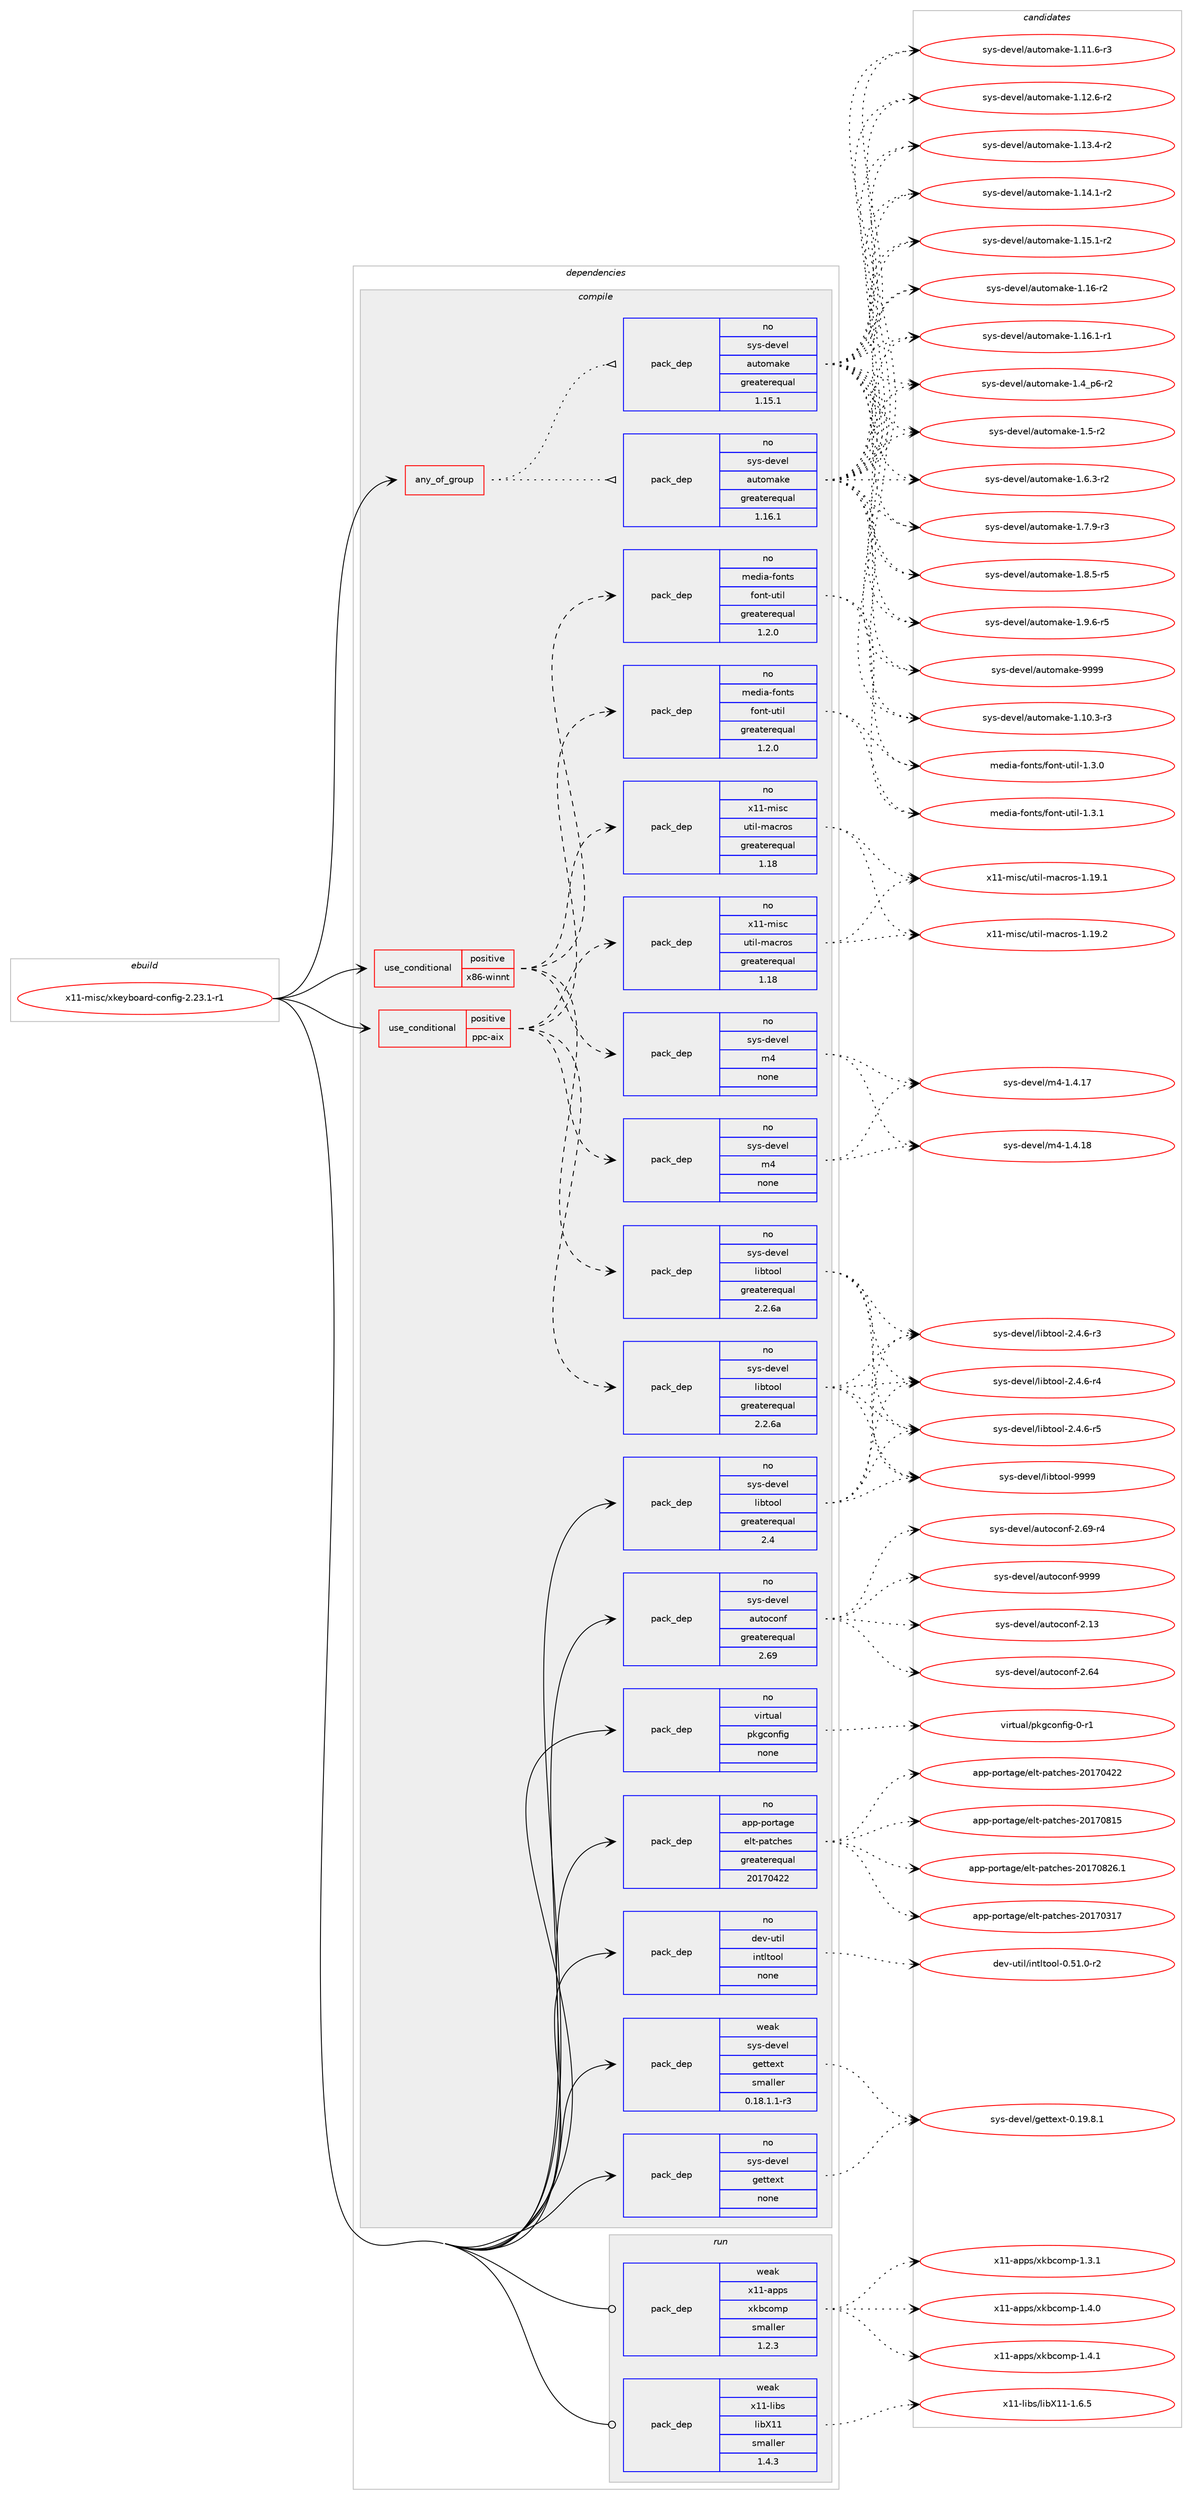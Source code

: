digraph prolog {

# *************
# Graph options
# *************

newrank=true;
concentrate=true;
compound=true;
graph [rankdir=LR,fontname=Helvetica,fontsize=10,ranksep=1.5];#, ranksep=2.5, nodesep=0.2];
edge  [arrowhead=vee];
node  [fontname=Helvetica,fontsize=10];

# **********
# The ebuild
# **********

subgraph cluster_leftcol {
color=gray;
rank=same;
label=<<i>ebuild</i>>;
id [label="x11-misc/xkeyboard-config-2.23.1-r1", color=red, width=4, href="../x11-misc/xkeyboard-config-2.23.1-r1.svg"];
}

# ****************
# The dependencies
# ****************

subgraph cluster_midcol {
color=gray;
label=<<i>dependencies</i>>;
subgraph cluster_compile {
fillcolor="#eeeeee";
style=filled;
label=<<i>compile</i>>;
subgraph any51 {
dependency6278 [label=<<TABLE BORDER="0" CELLBORDER="1" CELLSPACING="0" CELLPADDING="4"><TR><TD CELLPADDING="10">any_of_group</TD></TR></TABLE>>, shape=none, color=red];subgraph pack5990 {
dependency6279 [label=<<TABLE BORDER="0" CELLBORDER="1" CELLSPACING="0" CELLPADDING="4" WIDTH="220"><TR><TD ROWSPAN="6" CELLPADDING="30">pack_dep</TD></TR><TR><TD WIDTH="110">no</TD></TR><TR><TD>sys-devel</TD></TR><TR><TD>automake</TD></TR><TR><TD>greaterequal</TD></TR><TR><TD>1.16.1</TD></TR></TABLE>>, shape=none, color=blue];
}
dependency6278:e -> dependency6279:w [weight=20,style="dotted",arrowhead="oinv"];
subgraph pack5991 {
dependency6280 [label=<<TABLE BORDER="0" CELLBORDER="1" CELLSPACING="0" CELLPADDING="4" WIDTH="220"><TR><TD ROWSPAN="6" CELLPADDING="30">pack_dep</TD></TR><TR><TD WIDTH="110">no</TD></TR><TR><TD>sys-devel</TD></TR><TR><TD>automake</TD></TR><TR><TD>greaterequal</TD></TR><TR><TD>1.15.1</TD></TR></TABLE>>, shape=none, color=blue];
}
dependency6278:e -> dependency6280:w [weight=20,style="dotted",arrowhead="oinv"];
}
id:e -> dependency6278:w [weight=20,style="solid",arrowhead="vee"];
subgraph cond233 {
dependency6281 [label=<<TABLE BORDER="0" CELLBORDER="1" CELLSPACING="0" CELLPADDING="4"><TR><TD ROWSPAN="3" CELLPADDING="10">use_conditional</TD></TR><TR><TD>positive</TD></TR><TR><TD>ppc-aix</TD></TR></TABLE>>, shape=none, color=red];
subgraph pack5992 {
dependency6282 [label=<<TABLE BORDER="0" CELLBORDER="1" CELLSPACING="0" CELLPADDING="4" WIDTH="220"><TR><TD ROWSPAN="6" CELLPADDING="30">pack_dep</TD></TR><TR><TD WIDTH="110">no</TD></TR><TR><TD>sys-devel</TD></TR><TR><TD>libtool</TD></TR><TR><TD>greaterequal</TD></TR><TR><TD>2.2.6a</TD></TR></TABLE>>, shape=none, color=blue];
}
dependency6281:e -> dependency6282:w [weight=20,style="dashed",arrowhead="vee"];
subgraph pack5993 {
dependency6283 [label=<<TABLE BORDER="0" CELLBORDER="1" CELLSPACING="0" CELLPADDING="4" WIDTH="220"><TR><TD ROWSPAN="6" CELLPADDING="30">pack_dep</TD></TR><TR><TD WIDTH="110">no</TD></TR><TR><TD>sys-devel</TD></TR><TR><TD>m4</TD></TR><TR><TD>none</TD></TR><TR><TD></TD></TR></TABLE>>, shape=none, color=blue];
}
dependency6281:e -> dependency6283:w [weight=20,style="dashed",arrowhead="vee"];
subgraph pack5994 {
dependency6284 [label=<<TABLE BORDER="0" CELLBORDER="1" CELLSPACING="0" CELLPADDING="4" WIDTH="220"><TR><TD ROWSPAN="6" CELLPADDING="30">pack_dep</TD></TR><TR><TD WIDTH="110">no</TD></TR><TR><TD>x11-misc</TD></TR><TR><TD>util-macros</TD></TR><TR><TD>greaterequal</TD></TR><TR><TD>1.18</TD></TR></TABLE>>, shape=none, color=blue];
}
dependency6281:e -> dependency6284:w [weight=20,style="dashed",arrowhead="vee"];
subgraph pack5995 {
dependency6285 [label=<<TABLE BORDER="0" CELLBORDER="1" CELLSPACING="0" CELLPADDING="4" WIDTH="220"><TR><TD ROWSPAN="6" CELLPADDING="30">pack_dep</TD></TR><TR><TD WIDTH="110">no</TD></TR><TR><TD>media-fonts</TD></TR><TR><TD>font-util</TD></TR><TR><TD>greaterequal</TD></TR><TR><TD>1.2.0</TD></TR></TABLE>>, shape=none, color=blue];
}
dependency6281:e -> dependency6285:w [weight=20,style="dashed",arrowhead="vee"];
}
id:e -> dependency6281:w [weight=20,style="solid",arrowhead="vee"];
subgraph cond234 {
dependency6286 [label=<<TABLE BORDER="0" CELLBORDER="1" CELLSPACING="0" CELLPADDING="4"><TR><TD ROWSPAN="3" CELLPADDING="10">use_conditional</TD></TR><TR><TD>positive</TD></TR><TR><TD>x86-winnt</TD></TR></TABLE>>, shape=none, color=red];
subgraph pack5996 {
dependency6287 [label=<<TABLE BORDER="0" CELLBORDER="1" CELLSPACING="0" CELLPADDING="4" WIDTH="220"><TR><TD ROWSPAN="6" CELLPADDING="30">pack_dep</TD></TR><TR><TD WIDTH="110">no</TD></TR><TR><TD>sys-devel</TD></TR><TR><TD>libtool</TD></TR><TR><TD>greaterequal</TD></TR><TR><TD>2.2.6a</TD></TR></TABLE>>, shape=none, color=blue];
}
dependency6286:e -> dependency6287:w [weight=20,style="dashed",arrowhead="vee"];
subgraph pack5997 {
dependency6288 [label=<<TABLE BORDER="0" CELLBORDER="1" CELLSPACING="0" CELLPADDING="4" WIDTH="220"><TR><TD ROWSPAN="6" CELLPADDING="30">pack_dep</TD></TR><TR><TD WIDTH="110">no</TD></TR><TR><TD>sys-devel</TD></TR><TR><TD>m4</TD></TR><TR><TD>none</TD></TR><TR><TD></TD></TR></TABLE>>, shape=none, color=blue];
}
dependency6286:e -> dependency6288:w [weight=20,style="dashed",arrowhead="vee"];
subgraph pack5998 {
dependency6289 [label=<<TABLE BORDER="0" CELLBORDER="1" CELLSPACING="0" CELLPADDING="4" WIDTH="220"><TR><TD ROWSPAN="6" CELLPADDING="30">pack_dep</TD></TR><TR><TD WIDTH="110">no</TD></TR><TR><TD>x11-misc</TD></TR><TR><TD>util-macros</TD></TR><TR><TD>greaterequal</TD></TR><TR><TD>1.18</TD></TR></TABLE>>, shape=none, color=blue];
}
dependency6286:e -> dependency6289:w [weight=20,style="dashed",arrowhead="vee"];
subgraph pack5999 {
dependency6290 [label=<<TABLE BORDER="0" CELLBORDER="1" CELLSPACING="0" CELLPADDING="4" WIDTH="220"><TR><TD ROWSPAN="6" CELLPADDING="30">pack_dep</TD></TR><TR><TD WIDTH="110">no</TD></TR><TR><TD>media-fonts</TD></TR><TR><TD>font-util</TD></TR><TR><TD>greaterequal</TD></TR><TR><TD>1.2.0</TD></TR></TABLE>>, shape=none, color=blue];
}
dependency6286:e -> dependency6290:w [weight=20,style="dashed",arrowhead="vee"];
}
id:e -> dependency6286:w [weight=20,style="solid",arrowhead="vee"];
subgraph pack6000 {
dependency6291 [label=<<TABLE BORDER="0" CELLBORDER="1" CELLSPACING="0" CELLPADDING="4" WIDTH="220"><TR><TD ROWSPAN="6" CELLPADDING="30">pack_dep</TD></TR><TR><TD WIDTH="110">no</TD></TR><TR><TD>app-portage</TD></TR><TR><TD>elt-patches</TD></TR><TR><TD>greaterequal</TD></TR><TR><TD>20170422</TD></TR></TABLE>>, shape=none, color=blue];
}
id:e -> dependency6291:w [weight=20,style="solid",arrowhead="vee"];
subgraph pack6001 {
dependency6292 [label=<<TABLE BORDER="0" CELLBORDER="1" CELLSPACING="0" CELLPADDING="4" WIDTH="220"><TR><TD ROWSPAN="6" CELLPADDING="30">pack_dep</TD></TR><TR><TD WIDTH="110">no</TD></TR><TR><TD>dev-util</TD></TR><TR><TD>intltool</TD></TR><TR><TD>none</TD></TR><TR><TD></TD></TR></TABLE>>, shape=none, color=blue];
}
id:e -> dependency6292:w [weight=20,style="solid",arrowhead="vee"];
subgraph pack6002 {
dependency6293 [label=<<TABLE BORDER="0" CELLBORDER="1" CELLSPACING="0" CELLPADDING="4" WIDTH="220"><TR><TD ROWSPAN="6" CELLPADDING="30">pack_dep</TD></TR><TR><TD WIDTH="110">no</TD></TR><TR><TD>sys-devel</TD></TR><TR><TD>autoconf</TD></TR><TR><TD>greaterequal</TD></TR><TR><TD>2.69</TD></TR></TABLE>>, shape=none, color=blue];
}
id:e -> dependency6293:w [weight=20,style="solid",arrowhead="vee"];
subgraph pack6003 {
dependency6294 [label=<<TABLE BORDER="0" CELLBORDER="1" CELLSPACING="0" CELLPADDING="4" WIDTH="220"><TR><TD ROWSPAN="6" CELLPADDING="30">pack_dep</TD></TR><TR><TD WIDTH="110">no</TD></TR><TR><TD>sys-devel</TD></TR><TR><TD>gettext</TD></TR><TR><TD>none</TD></TR><TR><TD></TD></TR></TABLE>>, shape=none, color=blue];
}
id:e -> dependency6294:w [weight=20,style="solid",arrowhead="vee"];
subgraph pack6004 {
dependency6295 [label=<<TABLE BORDER="0" CELLBORDER="1" CELLSPACING="0" CELLPADDING="4" WIDTH="220"><TR><TD ROWSPAN="6" CELLPADDING="30">pack_dep</TD></TR><TR><TD WIDTH="110">no</TD></TR><TR><TD>sys-devel</TD></TR><TR><TD>libtool</TD></TR><TR><TD>greaterequal</TD></TR><TR><TD>2.4</TD></TR></TABLE>>, shape=none, color=blue];
}
id:e -> dependency6295:w [weight=20,style="solid",arrowhead="vee"];
subgraph pack6005 {
dependency6296 [label=<<TABLE BORDER="0" CELLBORDER="1" CELLSPACING="0" CELLPADDING="4" WIDTH="220"><TR><TD ROWSPAN="6" CELLPADDING="30">pack_dep</TD></TR><TR><TD WIDTH="110">no</TD></TR><TR><TD>virtual</TD></TR><TR><TD>pkgconfig</TD></TR><TR><TD>none</TD></TR><TR><TD></TD></TR></TABLE>>, shape=none, color=blue];
}
id:e -> dependency6296:w [weight=20,style="solid",arrowhead="vee"];
subgraph pack6006 {
dependency6297 [label=<<TABLE BORDER="0" CELLBORDER="1" CELLSPACING="0" CELLPADDING="4" WIDTH="220"><TR><TD ROWSPAN="6" CELLPADDING="30">pack_dep</TD></TR><TR><TD WIDTH="110">weak</TD></TR><TR><TD>sys-devel</TD></TR><TR><TD>gettext</TD></TR><TR><TD>smaller</TD></TR><TR><TD>0.18.1.1-r3</TD></TR></TABLE>>, shape=none, color=blue];
}
id:e -> dependency6297:w [weight=20,style="solid",arrowhead="vee"];
}
subgraph cluster_compileandrun {
fillcolor="#eeeeee";
style=filled;
label=<<i>compile and run</i>>;
}
subgraph cluster_run {
fillcolor="#eeeeee";
style=filled;
label=<<i>run</i>>;
subgraph pack6007 {
dependency6298 [label=<<TABLE BORDER="0" CELLBORDER="1" CELLSPACING="0" CELLPADDING="4" WIDTH="220"><TR><TD ROWSPAN="6" CELLPADDING="30">pack_dep</TD></TR><TR><TD WIDTH="110">weak</TD></TR><TR><TD>x11-apps</TD></TR><TR><TD>xkbcomp</TD></TR><TR><TD>smaller</TD></TR><TR><TD>1.2.3</TD></TR></TABLE>>, shape=none, color=blue];
}
id:e -> dependency6298:w [weight=20,style="solid",arrowhead="odot"];
subgraph pack6008 {
dependency6299 [label=<<TABLE BORDER="0" CELLBORDER="1" CELLSPACING="0" CELLPADDING="4" WIDTH="220"><TR><TD ROWSPAN="6" CELLPADDING="30">pack_dep</TD></TR><TR><TD WIDTH="110">weak</TD></TR><TR><TD>x11-libs</TD></TR><TR><TD>libX11</TD></TR><TR><TD>smaller</TD></TR><TR><TD>1.4.3</TD></TR></TABLE>>, shape=none, color=blue];
}
id:e -> dependency6299:w [weight=20,style="solid",arrowhead="odot"];
}
}

# **************
# The candidates
# **************

subgraph cluster_choices {
rank=same;
color=gray;
label=<<i>candidates</i>>;

subgraph choice5990 {
color=black;
nodesep=1;
choice11512111545100101118101108479711711611110997107101454946494846514511451 [label="sys-devel/automake-1.10.3-r3", color=red, width=4,href="../sys-devel/automake-1.10.3-r3.svg"];
choice11512111545100101118101108479711711611110997107101454946494946544511451 [label="sys-devel/automake-1.11.6-r3", color=red, width=4,href="../sys-devel/automake-1.11.6-r3.svg"];
choice11512111545100101118101108479711711611110997107101454946495046544511450 [label="sys-devel/automake-1.12.6-r2", color=red, width=4,href="../sys-devel/automake-1.12.6-r2.svg"];
choice11512111545100101118101108479711711611110997107101454946495146524511450 [label="sys-devel/automake-1.13.4-r2", color=red, width=4,href="../sys-devel/automake-1.13.4-r2.svg"];
choice11512111545100101118101108479711711611110997107101454946495246494511450 [label="sys-devel/automake-1.14.1-r2", color=red, width=4,href="../sys-devel/automake-1.14.1-r2.svg"];
choice11512111545100101118101108479711711611110997107101454946495346494511450 [label="sys-devel/automake-1.15.1-r2", color=red, width=4,href="../sys-devel/automake-1.15.1-r2.svg"];
choice1151211154510010111810110847971171161111099710710145494649544511450 [label="sys-devel/automake-1.16-r2", color=red, width=4,href="../sys-devel/automake-1.16-r2.svg"];
choice11512111545100101118101108479711711611110997107101454946495446494511449 [label="sys-devel/automake-1.16.1-r1", color=red, width=4,href="../sys-devel/automake-1.16.1-r1.svg"];
choice115121115451001011181011084797117116111109971071014549465295112544511450 [label="sys-devel/automake-1.4_p6-r2", color=red, width=4,href="../sys-devel/automake-1.4_p6-r2.svg"];
choice11512111545100101118101108479711711611110997107101454946534511450 [label="sys-devel/automake-1.5-r2", color=red, width=4,href="../sys-devel/automake-1.5-r2.svg"];
choice115121115451001011181011084797117116111109971071014549465446514511450 [label="sys-devel/automake-1.6.3-r2", color=red, width=4,href="../sys-devel/automake-1.6.3-r2.svg"];
choice115121115451001011181011084797117116111109971071014549465546574511451 [label="sys-devel/automake-1.7.9-r3", color=red, width=4,href="../sys-devel/automake-1.7.9-r3.svg"];
choice115121115451001011181011084797117116111109971071014549465646534511453 [label="sys-devel/automake-1.8.5-r5", color=red, width=4,href="../sys-devel/automake-1.8.5-r5.svg"];
choice115121115451001011181011084797117116111109971071014549465746544511453 [label="sys-devel/automake-1.9.6-r5", color=red, width=4,href="../sys-devel/automake-1.9.6-r5.svg"];
choice115121115451001011181011084797117116111109971071014557575757 [label="sys-devel/automake-9999", color=red, width=4,href="../sys-devel/automake-9999.svg"];
dependency6279:e -> choice11512111545100101118101108479711711611110997107101454946494846514511451:w [style=dotted,weight="100"];
dependency6279:e -> choice11512111545100101118101108479711711611110997107101454946494946544511451:w [style=dotted,weight="100"];
dependency6279:e -> choice11512111545100101118101108479711711611110997107101454946495046544511450:w [style=dotted,weight="100"];
dependency6279:e -> choice11512111545100101118101108479711711611110997107101454946495146524511450:w [style=dotted,weight="100"];
dependency6279:e -> choice11512111545100101118101108479711711611110997107101454946495246494511450:w [style=dotted,weight="100"];
dependency6279:e -> choice11512111545100101118101108479711711611110997107101454946495346494511450:w [style=dotted,weight="100"];
dependency6279:e -> choice1151211154510010111810110847971171161111099710710145494649544511450:w [style=dotted,weight="100"];
dependency6279:e -> choice11512111545100101118101108479711711611110997107101454946495446494511449:w [style=dotted,weight="100"];
dependency6279:e -> choice115121115451001011181011084797117116111109971071014549465295112544511450:w [style=dotted,weight="100"];
dependency6279:e -> choice11512111545100101118101108479711711611110997107101454946534511450:w [style=dotted,weight="100"];
dependency6279:e -> choice115121115451001011181011084797117116111109971071014549465446514511450:w [style=dotted,weight="100"];
dependency6279:e -> choice115121115451001011181011084797117116111109971071014549465546574511451:w [style=dotted,weight="100"];
dependency6279:e -> choice115121115451001011181011084797117116111109971071014549465646534511453:w [style=dotted,weight="100"];
dependency6279:e -> choice115121115451001011181011084797117116111109971071014549465746544511453:w [style=dotted,weight="100"];
dependency6279:e -> choice115121115451001011181011084797117116111109971071014557575757:w [style=dotted,weight="100"];
}
subgraph choice5991 {
color=black;
nodesep=1;
choice11512111545100101118101108479711711611110997107101454946494846514511451 [label="sys-devel/automake-1.10.3-r3", color=red, width=4,href="../sys-devel/automake-1.10.3-r3.svg"];
choice11512111545100101118101108479711711611110997107101454946494946544511451 [label="sys-devel/automake-1.11.6-r3", color=red, width=4,href="../sys-devel/automake-1.11.6-r3.svg"];
choice11512111545100101118101108479711711611110997107101454946495046544511450 [label="sys-devel/automake-1.12.6-r2", color=red, width=4,href="../sys-devel/automake-1.12.6-r2.svg"];
choice11512111545100101118101108479711711611110997107101454946495146524511450 [label="sys-devel/automake-1.13.4-r2", color=red, width=4,href="../sys-devel/automake-1.13.4-r2.svg"];
choice11512111545100101118101108479711711611110997107101454946495246494511450 [label="sys-devel/automake-1.14.1-r2", color=red, width=4,href="../sys-devel/automake-1.14.1-r2.svg"];
choice11512111545100101118101108479711711611110997107101454946495346494511450 [label="sys-devel/automake-1.15.1-r2", color=red, width=4,href="../sys-devel/automake-1.15.1-r2.svg"];
choice1151211154510010111810110847971171161111099710710145494649544511450 [label="sys-devel/automake-1.16-r2", color=red, width=4,href="../sys-devel/automake-1.16-r2.svg"];
choice11512111545100101118101108479711711611110997107101454946495446494511449 [label="sys-devel/automake-1.16.1-r1", color=red, width=4,href="../sys-devel/automake-1.16.1-r1.svg"];
choice115121115451001011181011084797117116111109971071014549465295112544511450 [label="sys-devel/automake-1.4_p6-r2", color=red, width=4,href="../sys-devel/automake-1.4_p6-r2.svg"];
choice11512111545100101118101108479711711611110997107101454946534511450 [label="sys-devel/automake-1.5-r2", color=red, width=4,href="../sys-devel/automake-1.5-r2.svg"];
choice115121115451001011181011084797117116111109971071014549465446514511450 [label="sys-devel/automake-1.6.3-r2", color=red, width=4,href="../sys-devel/automake-1.6.3-r2.svg"];
choice115121115451001011181011084797117116111109971071014549465546574511451 [label="sys-devel/automake-1.7.9-r3", color=red, width=4,href="../sys-devel/automake-1.7.9-r3.svg"];
choice115121115451001011181011084797117116111109971071014549465646534511453 [label="sys-devel/automake-1.8.5-r5", color=red, width=4,href="../sys-devel/automake-1.8.5-r5.svg"];
choice115121115451001011181011084797117116111109971071014549465746544511453 [label="sys-devel/automake-1.9.6-r5", color=red, width=4,href="../sys-devel/automake-1.9.6-r5.svg"];
choice115121115451001011181011084797117116111109971071014557575757 [label="sys-devel/automake-9999", color=red, width=4,href="../sys-devel/automake-9999.svg"];
dependency6280:e -> choice11512111545100101118101108479711711611110997107101454946494846514511451:w [style=dotted,weight="100"];
dependency6280:e -> choice11512111545100101118101108479711711611110997107101454946494946544511451:w [style=dotted,weight="100"];
dependency6280:e -> choice11512111545100101118101108479711711611110997107101454946495046544511450:w [style=dotted,weight="100"];
dependency6280:e -> choice11512111545100101118101108479711711611110997107101454946495146524511450:w [style=dotted,weight="100"];
dependency6280:e -> choice11512111545100101118101108479711711611110997107101454946495246494511450:w [style=dotted,weight="100"];
dependency6280:e -> choice11512111545100101118101108479711711611110997107101454946495346494511450:w [style=dotted,weight="100"];
dependency6280:e -> choice1151211154510010111810110847971171161111099710710145494649544511450:w [style=dotted,weight="100"];
dependency6280:e -> choice11512111545100101118101108479711711611110997107101454946495446494511449:w [style=dotted,weight="100"];
dependency6280:e -> choice115121115451001011181011084797117116111109971071014549465295112544511450:w [style=dotted,weight="100"];
dependency6280:e -> choice11512111545100101118101108479711711611110997107101454946534511450:w [style=dotted,weight="100"];
dependency6280:e -> choice115121115451001011181011084797117116111109971071014549465446514511450:w [style=dotted,weight="100"];
dependency6280:e -> choice115121115451001011181011084797117116111109971071014549465546574511451:w [style=dotted,weight="100"];
dependency6280:e -> choice115121115451001011181011084797117116111109971071014549465646534511453:w [style=dotted,weight="100"];
dependency6280:e -> choice115121115451001011181011084797117116111109971071014549465746544511453:w [style=dotted,weight="100"];
dependency6280:e -> choice115121115451001011181011084797117116111109971071014557575757:w [style=dotted,weight="100"];
}
subgraph choice5992 {
color=black;
nodesep=1;
choice1151211154510010111810110847108105981161111111084550465246544511451 [label="sys-devel/libtool-2.4.6-r3", color=red, width=4,href="../sys-devel/libtool-2.4.6-r3.svg"];
choice1151211154510010111810110847108105981161111111084550465246544511452 [label="sys-devel/libtool-2.4.6-r4", color=red, width=4,href="../sys-devel/libtool-2.4.6-r4.svg"];
choice1151211154510010111810110847108105981161111111084550465246544511453 [label="sys-devel/libtool-2.4.6-r5", color=red, width=4,href="../sys-devel/libtool-2.4.6-r5.svg"];
choice1151211154510010111810110847108105981161111111084557575757 [label="sys-devel/libtool-9999", color=red, width=4,href="../sys-devel/libtool-9999.svg"];
dependency6282:e -> choice1151211154510010111810110847108105981161111111084550465246544511451:w [style=dotted,weight="100"];
dependency6282:e -> choice1151211154510010111810110847108105981161111111084550465246544511452:w [style=dotted,weight="100"];
dependency6282:e -> choice1151211154510010111810110847108105981161111111084550465246544511453:w [style=dotted,weight="100"];
dependency6282:e -> choice1151211154510010111810110847108105981161111111084557575757:w [style=dotted,weight="100"];
}
subgraph choice5993 {
color=black;
nodesep=1;
choice11512111545100101118101108471095245494652464955 [label="sys-devel/m4-1.4.17", color=red, width=4,href="../sys-devel/m4-1.4.17.svg"];
choice11512111545100101118101108471095245494652464956 [label="sys-devel/m4-1.4.18", color=red, width=4,href="../sys-devel/m4-1.4.18.svg"];
dependency6283:e -> choice11512111545100101118101108471095245494652464955:w [style=dotted,weight="100"];
dependency6283:e -> choice11512111545100101118101108471095245494652464956:w [style=dotted,weight="100"];
}
subgraph choice5994 {
color=black;
nodesep=1;
choice120494945109105115994711711610510845109979911411111545494649574649 [label="x11-misc/util-macros-1.19.1", color=red, width=4,href="../x11-misc/util-macros-1.19.1.svg"];
choice120494945109105115994711711610510845109979911411111545494649574650 [label="x11-misc/util-macros-1.19.2", color=red, width=4,href="../x11-misc/util-macros-1.19.2.svg"];
dependency6284:e -> choice120494945109105115994711711610510845109979911411111545494649574649:w [style=dotted,weight="100"];
dependency6284:e -> choice120494945109105115994711711610510845109979911411111545494649574650:w [style=dotted,weight="100"];
}
subgraph choice5995 {
color=black;
nodesep=1;
choice10910110010597451021111101161154710211111011645117116105108454946514648 [label="media-fonts/font-util-1.3.0", color=red, width=4,href="../media-fonts/font-util-1.3.0.svg"];
choice10910110010597451021111101161154710211111011645117116105108454946514649 [label="media-fonts/font-util-1.3.1", color=red, width=4,href="../media-fonts/font-util-1.3.1.svg"];
dependency6285:e -> choice10910110010597451021111101161154710211111011645117116105108454946514648:w [style=dotted,weight="100"];
dependency6285:e -> choice10910110010597451021111101161154710211111011645117116105108454946514649:w [style=dotted,weight="100"];
}
subgraph choice5996 {
color=black;
nodesep=1;
choice1151211154510010111810110847108105981161111111084550465246544511451 [label="sys-devel/libtool-2.4.6-r3", color=red, width=4,href="../sys-devel/libtool-2.4.6-r3.svg"];
choice1151211154510010111810110847108105981161111111084550465246544511452 [label="sys-devel/libtool-2.4.6-r4", color=red, width=4,href="../sys-devel/libtool-2.4.6-r4.svg"];
choice1151211154510010111810110847108105981161111111084550465246544511453 [label="sys-devel/libtool-2.4.6-r5", color=red, width=4,href="../sys-devel/libtool-2.4.6-r5.svg"];
choice1151211154510010111810110847108105981161111111084557575757 [label="sys-devel/libtool-9999", color=red, width=4,href="../sys-devel/libtool-9999.svg"];
dependency6287:e -> choice1151211154510010111810110847108105981161111111084550465246544511451:w [style=dotted,weight="100"];
dependency6287:e -> choice1151211154510010111810110847108105981161111111084550465246544511452:w [style=dotted,weight="100"];
dependency6287:e -> choice1151211154510010111810110847108105981161111111084550465246544511453:w [style=dotted,weight="100"];
dependency6287:e -> choice1151211154510010111810110847108105981161111111084557575757:w [style=dotted,weight="100"];
}
subgraph choice5997 {
color=black;
nodesep=1;
choice11512111545100101118101108471095245494652464955 [label="sys-devel/m4-1.4.17", color=red, width=4,href="../sys-devel/m4-1.4.17.svg"];
choice11512111545100101118101108471095245494652464956 [label="sys-devel/m4-1.4.18", color=red, width=4,href="../sys-devel/m4-1.4.18.svg"];
dependency6288:e -> choice11512111545100101118101108471095245494652464955:w [style=dotted,weight="100"];
dependency6288:e -> choice11512111545100101118101108471095245494652464956:w [style=dotted,weight="100"];
}
subgraph choice5998 {
color=black;
nodesep=1;
choice120494945109105115994711711610510845109979911411111545494649574649 [label="x11-misc/util-macros-1.19.1", color=red, width=4,href="../x11-misc/util-macros-1.19.1.svg"];
choice120494945109105115994711711610510845109979911411111545494649574650 [label="x11-misc/util-macros-1.19.2", color=red, width=4,href="../x11-misc/util-macros-1.19.2.svg"];
dependency6289:e -> choice120494945109105115994711711610510845109979911411111545494649574649:w [style=dotted,weight="100"];
dependency6289:e -> choice120494945109105115994711711610510845109979911411111545494649574650:w [style=dotted,weight="100"];
}
subgraph choice5999 {
color=black;
nodesep=1;
choice10910110010597451021111101161154710211111011645117116105108454946514648 [label="media-fonts/font-util-1.3.0", color=red, width=4,href="../media-fonts/font-util-1.3.0.svg"];
choice10910110010597451021111101161154710211111011645117116105108454946514649 [label="media-fonts/font-util-1.3.1", color=red, width=4,href="../media-fonts/font-util-1.3.1.svg"];
dependency6290:e -> choice10910110010597451021111101161154710211111011645117116105108454946514648:w [style=dotted,weight="100"];
dependency6290:e -> choice10910110010597451021111101161154710211111011645117116105108454946514649:w [style=dotted,weight="100"];
}
subgraph choice6000 {
color=black;
nodesep=1;
choice97112112451121111141169710310147101108116451129711699104101115455048495548514955 [label="app-portage/elt-patches-20170317", color=red, width=4,href="../app-portage/elt-patches-20170317.svg"];
choice97112112451121111141169710310147101108116451129711699104101115455048495548525050 [label="app-portage/elt-patches-20170422", color=red, width=4,href="../app-portage/elt-patches-20170422.svg"];
choice97112112451121111141169710310147101108116451129711699104101115455048495548564953 [label="app-portage/elt-patches-20170815", color=red, width=4,href="../app-portage/elt-patches-20170815.svg"];
choice971121124511211111411697103101471011081164511297116991041011154550484955485650544649 [label="app-portage/elt-patches-20170826.1", color=red, width=4,href="../app-portage/elt-patches-20170826.1.svg"];
dependency6291:e -> choice97112112451121111141169710310147101108116451129711699104101115455048495548514955:w [style=dotted,weight="100"];
dependency6291:e -> choice97112112451121111141169710310147101108116451129711699104101115455048495548525050:w [style=dotted,weight="100"];
dependency6291:e -> choice97112112451121111141169710310147101108116451129711699104101115455048495548564953:w [style=dotted,weight="100"];
dependency6291:e -> choice971121124511211111411697103101471011081164511297116991041011154550484955485650544649:w [style=dotted,weight="100"];
}
subgraph choice6001 {
color=black;
nodesep=1;
choice1001011184511711610510847105110116108116111111108454846534946484511450 [label="dev-util/intltool-0.51.0-r2", color=red, width=4,href="../dev-util/intltool-0.51.0-r2.svg"];
dependency6292:e -> choice1001011184511711610510847105110116108116111111108454846534946484511450:w [style=dotted,weight="100"];
}
subgraph choice6002 {
color=black;
nodesep=1;
choice115121115451001011181011084797117116111991111101024550464951 [label="sys-devel/autoconf-2.13", color=red, width=4,href="../sys-devel/autoconf-2.13.svg"];
choice115121115451001011181011084797117116111991111101024550465452 [label="sys-devel/autoconf-2.64", color=red, width=4,href="../sys-devel/autoconf-2.64.svg"];
choice1151211154510010111810110847971171161119911111010245504654574511452 [label="sys-devel/autoconf-2.69-r4", color=red, width=4,href="../sys-devel/autoconf-2.69-r4.svg"];
choice115121115451001011181011084797117116111991111101024557575757 [label="sys-devel/autoconf-9999", color=red, width=4,href="../sys-devel/autoconf-9999.svg"];
dependency6293:e -> choice115121115451001011181011084797117116111991111101024550464951:w [style=dotted,weight="100"];
dependency6293:e -> choice115121115451001011181011084797117116111991111101024550465452:w [style=dotted,weight="100"];
dependency6293:e -> choice1151211154510010111810110847971171161119911111010245504654574511452:w [style=dotted,weight="100"];
dependency6293:e -> choice115121115451001011181011084797117116111991111101024557575757:w [style=dotted,weight="100"];
}
subgraph choice6003 {
color=black;
nodesep=1;
choice1151211154510010111810110847103101116116101120116454846495746564649 [label="sys-devel/gettext-0.19.8.1", color=red, width=4,href="../sys-devel/gettext-0.19.8.1.svg"];
dependency6294:e -> choice1151211154510010111810110847103101116116101120116454846495746564649:w [style=dotted,weight="100"];
}
subgraph choice6004 {
color=black;
nodesep=1;
choice1151211154510010111810110847108105981161111111084550465246544511451 [label="sys-devel/libtool-2.4.6-r3", color=red, width=4,href="../sys-devel/libtool-2.4.6-r3.svg"];
choice1151211154510010111810110847108105981161111111084550465246544511452 [label="sys-devel/libtool-2.4.6-r4", color=red, width=4,href="../sys-devel/libtool-2.4.6-r4.svg"];
choice1151211154510010111810110847108105981161111111084550465246544511453 [label="sys-devel/libtool-2.4.6-r5", color=red, width=4,href="../sys-devel/libtool-2.4.6-r5.svg"];
choice1151211154510010111810110847108105981161111111084557575757 [label="sys-devel/libtool-9999", color=red, width=4,href="../sys-devel/libtool-9999.svg"];
dependency6295:e -> choice1151211154510010111810110847108105981161111111084550465246544511451:w [style=dotted,weight="100"];
dependency6295:e -> choice1151211154510010111810110847108105981161111111084550465246544511452:w [style=dotted,weight="100"];
dependency6295:e -> choice1151211154510010111810110847108105981161111111084550465246544511453:w [style=dotted,weight="100"];
dependency6295:e -> choice1151211154510010111810110847108105981161111111084557575757:w [style=dotted,weight="100"];
}
subgraph choice6005 {
color=black;
nodesep=1;
choice11810511411611797108471121071039911111010210510345484511449 [label="virtual/pkgconfig-0-r1", color=red, width=4,href="../virtual/pkgconfig-0-r1.svg"];
dependency6296:e -> choice11810511411611797108471121071039911111010210510345484511449:w [style=dotted,weight="100"];
}
subgraph choice6006 {
color=black;
nodesep=1;
choice1151211154510010111810110847103101116116101120116454846495746564649 [label="sys-devel/gettext-0.19.8.1", color=red, width=4,href="../sys-devel/gettext-0.19.8.1.svg"];
dependency6297:e -> choice1151211154510010111810110847103101116116101120116454846495746564649:w [style=dotted,weight="100"];
}
subgraph choice6007 {
color=black;
nodesep=1;
choice12049494597112112115471201079899111109112454946514649 [label="x11-apps/xkbcomp-1.3.1", color=red, width=4,href="../x11-apps/xkbcomp-1.3.1.svg"];
choice12049494597112112115471201079899111109112454946524648 [label="x11-apps/xkbcomp-1.4.0", color=red, width=4,href="../x11-apps/xkbcomp-1.4.0.svg"];
choice12049494597112112115471201079899111109112454946524649 [label="x11-apps/xkbcomp-1.4.1", color=red, width=4,href="../x11-apps/xkbcomp-1.4.1.svg"];
dependency6298:e -> choice12049494597112112115471201079899111109112454946514649:w [style=dotted,weight="100"];
dependency6298:e -> choice12049494597112112115471201079899111109112454946524648:w [style=dotted,weight="100"];
dependency6298:e -> choice12049494597112112115471201079899111109112454946524649:w [style=dotted,weight="100"];
}
subgraph choice6008 {
color=black;
nodesep=1;
choice120494945108105981154710810598884949454946544653 [label="x11-libs/libX11-1.6.5", color=red, width=4,href="../x11-libs/libX11-1.6.5.svg"];
dependency6299:e -> choice120494945108105981154710810598884949454946544653:w [style=dotted,weight="100"];
}
}

}
